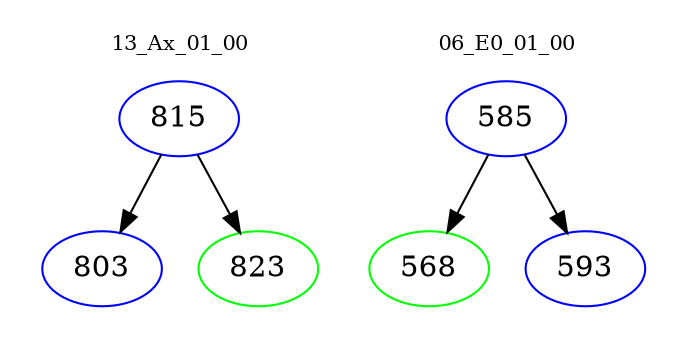 digraph{
subgraph cluster_0 {
color = white
label = "13_Ax_01_00";
fontsize=10;
T0_815 [label="815", color="blue"]
T0_815 -> T0_803 [color="black"]
T0_803 [label="803", color="blue"]
T0_815 -> T0_823 [color="black"]
T0_823 [label="823", color="green"]
}
subgraph cluster_1 {
color = white
label = "06_E0_01_00";
fontsize=10;
T1_585 [label="585", color="blue"]
T1_585 -> T1_568 [color="black"]
T1_568 [label="568", color="green"]
T1_585 -> T1_593 [color="black"]
T1_593 [label="593", color="blue"]
}
}
